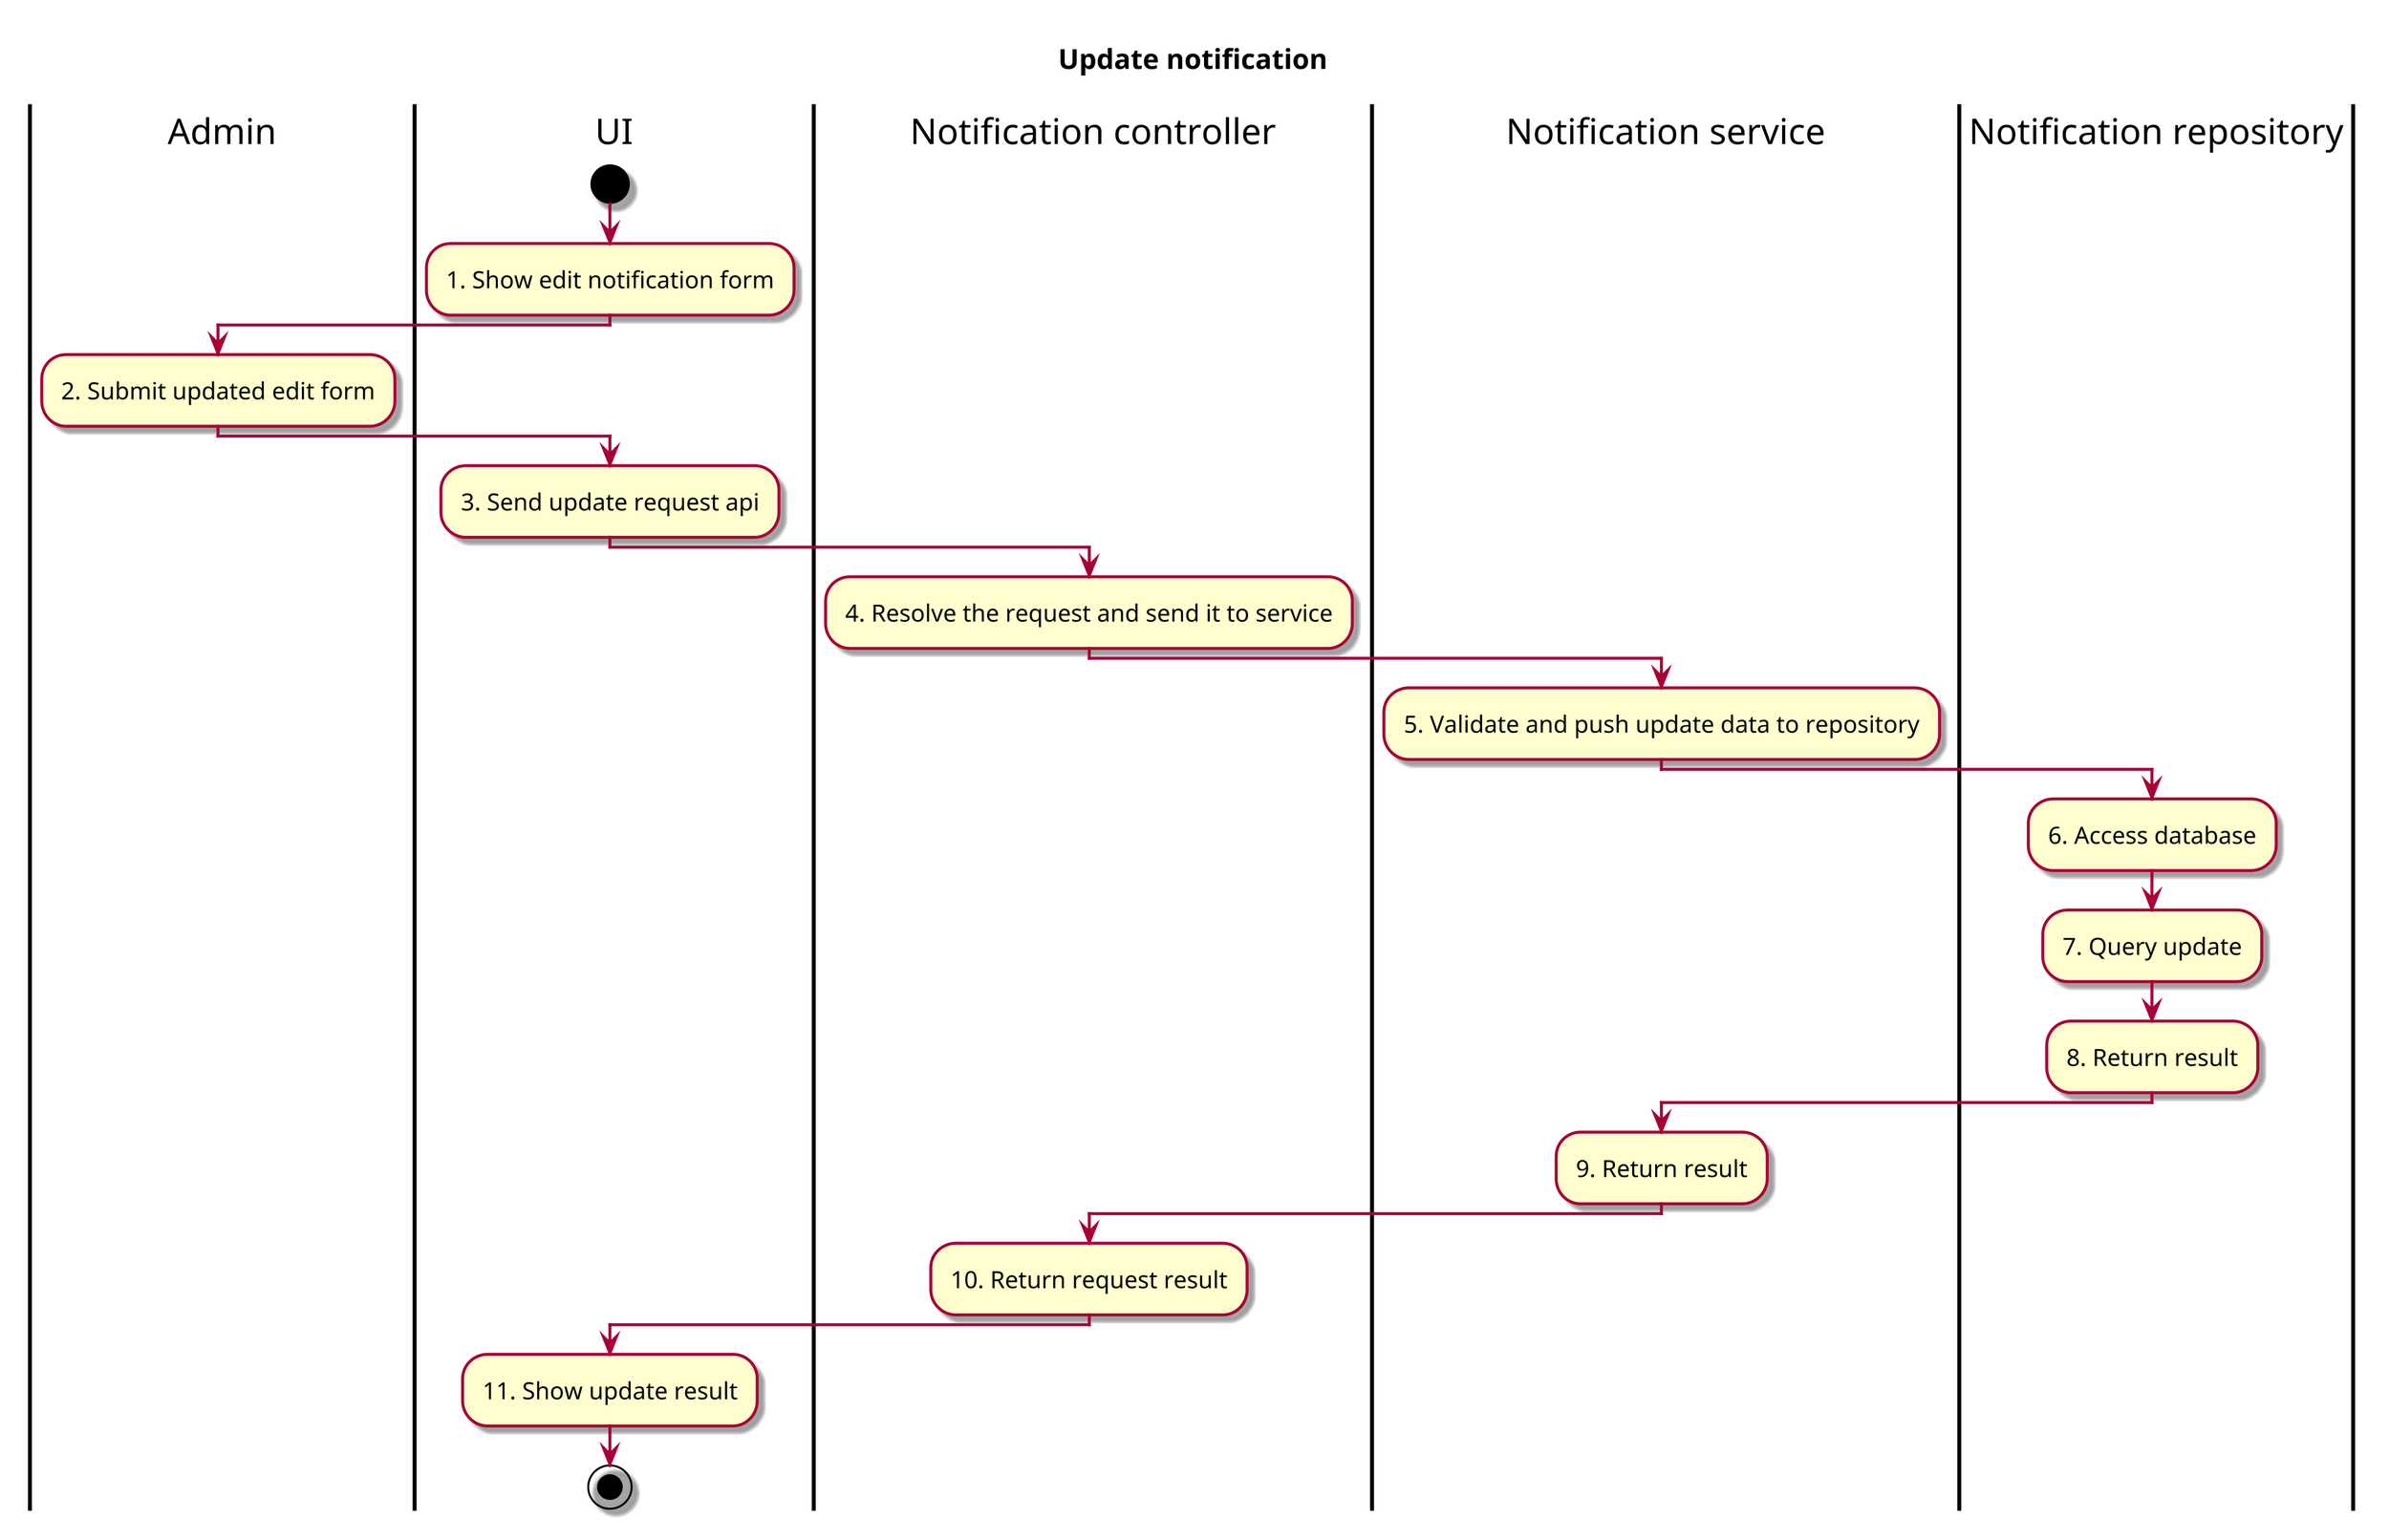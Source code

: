 @startuml ActUpdate notification
skin rose
!pragma useVerticalIf on
scale 3

title "Update notification"

|Admin|
|UI|
start
    :1. Show edit notification form;
    |Admin|
    :2. Submit updated edit form;
    |UI|
    :3. Send update request api;
    |Notification controller|
    :4. Resolve the request and send it to service;
    |Notification service|
    :5. Validate and push update data to repository;
    |Notification repository|
    :6. Access database;
    :7. Query update;
    :8. Return result;
    |Notification service|
    :9. Return result;
    |Notification controller|
    :10. Return request result;
    |UI|
    :11. Show update result;
stop




@enduml